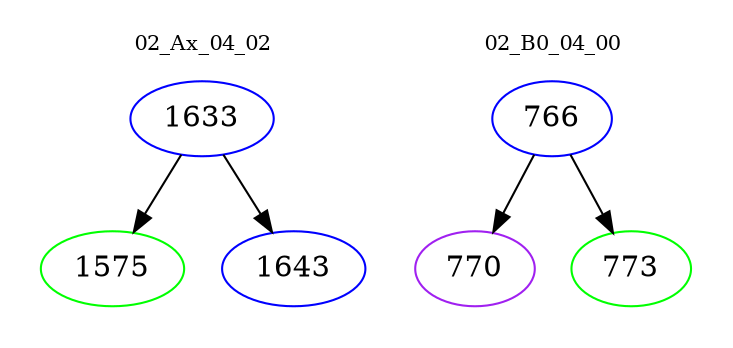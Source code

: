 digraph{
subgraph cluster_0 {
color = white
label = "02_Ax_04_02";
fontsize=10;
T0_1633 [label="1633", color="blue"]
T0_1633 -> T0_1575 [color="black"]
T0_1575 [label="1575", color="green"]
T0_1633 -> T0_1643 [color="black"]
T0_1643 [label="1643", color="blue"]
}
subgraph cluster_1 {
color = white
label = "02_B0_04_00";
fontsize=10;
T1_766 [label="766", color="blue"]
T1_766 -> T1_770 [color="black"]
T1_770 [label="770", color="purple"]
T1_766 -> T1_773 [color="black"]
T1_773 [label="773", color="green"]
}
}

